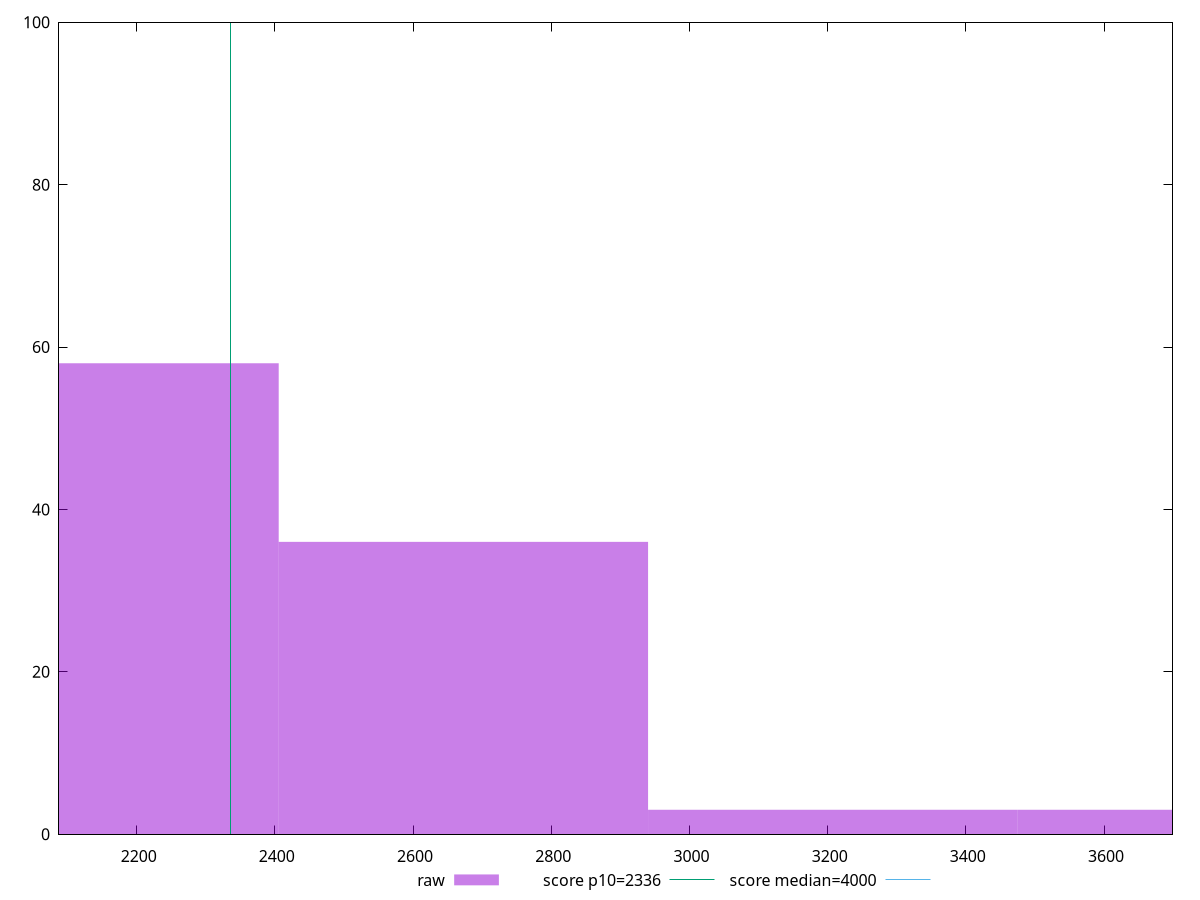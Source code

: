 reset

$raw <<EOF
3741.9778448547054 3
2672.841317753361 36
2138.273054202689 58
3207.409581304033 3
EOF

set key outside below
set boxwidth 534.5682635506722
set xrange [2087.5954999999994:3699.0849999999996]
set yrange [0:100]
set trange [0:100]
set style fill transparent solid 0.5 noborder

set parametric
set terminal svg size 640, 490 enhanced background rgb 'white'
set output "report_00013_2021-02-09T12-04-24.940Z/first-meaningful-paint/samples/pages+cached+noadtech/raw/histogram.svg"

plot $raw title "raw" with boxes, \
     2336,t title "score p10=2336", \
     4000,t title "score median=4000"

reset

